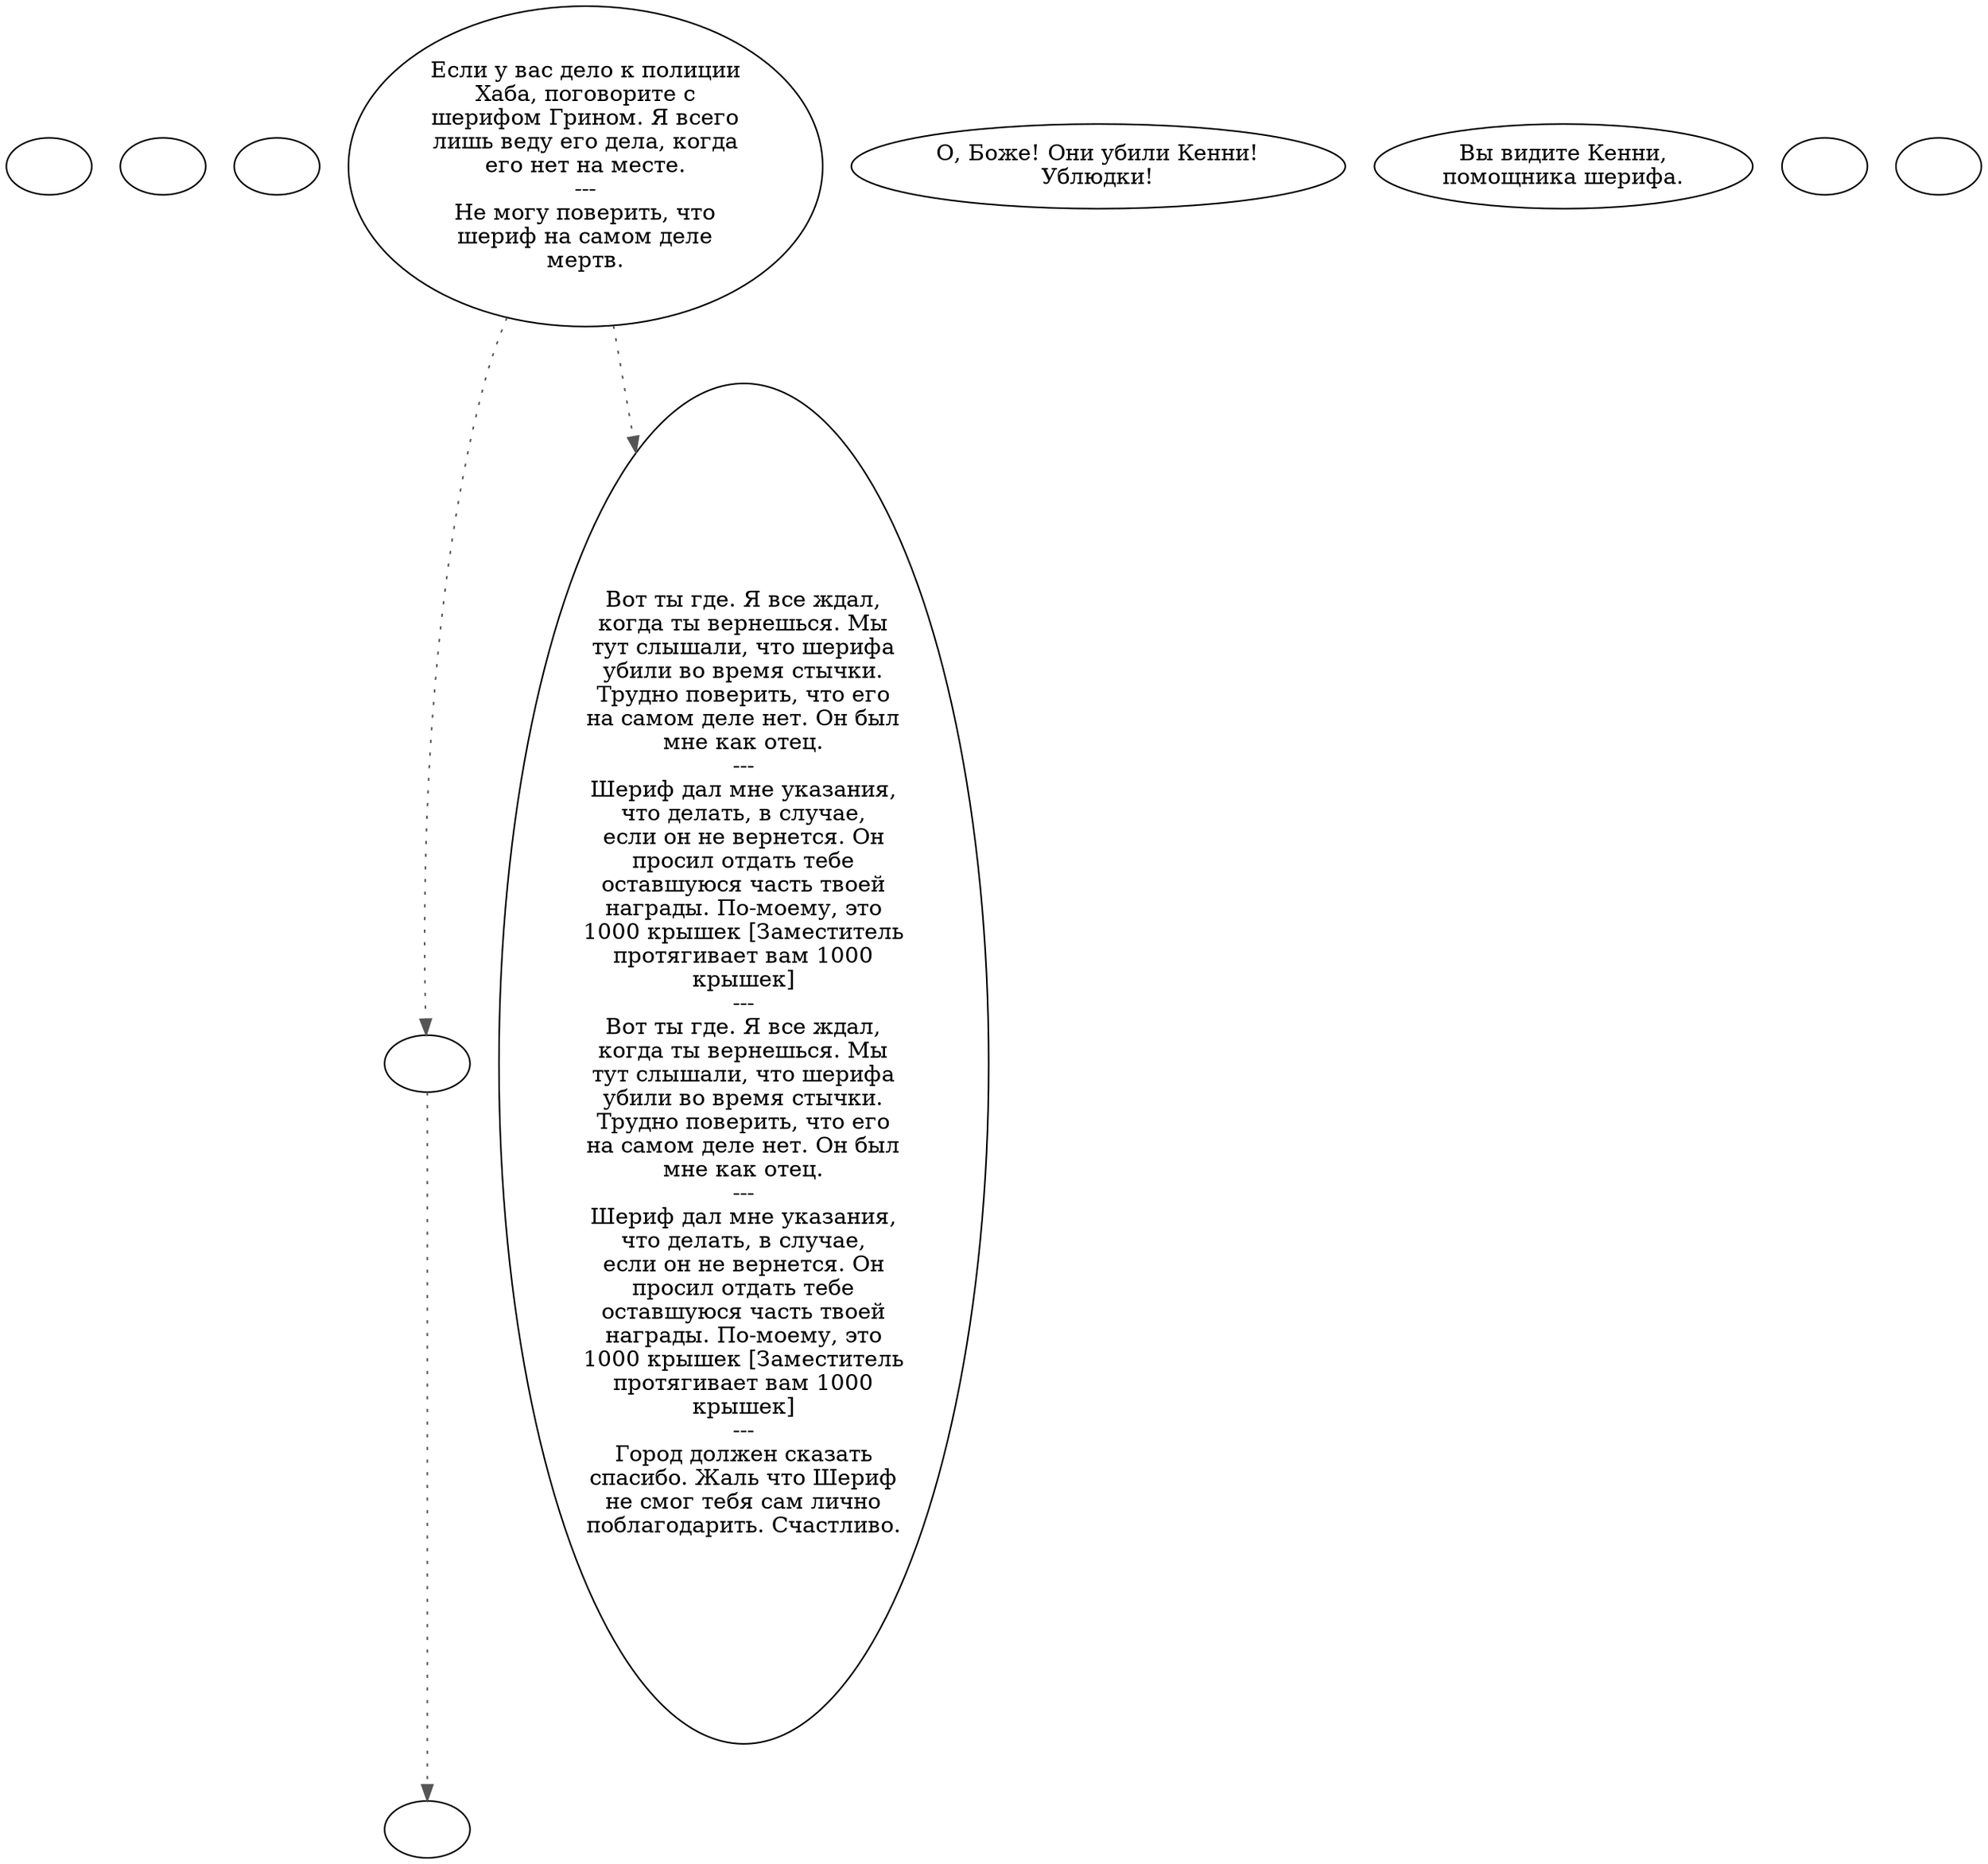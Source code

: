digraph kenny {
  "start" [style=filled       fillcolor="#FFFFFF"       color="#000000"]
  "start" [label=""]
  "critter_p_proc" [style=filled       fillcolor="#FFFFFF"       color="#000000"]
  "critter_p_proc" [label=""]
  "pickup_p_proc" [style=filled       fillcolor="#FFFFFF"       color="#000000"]
  "pickup_p_proc" [label=""]
  "talk_p_proc" [style=filled       fillcolor="#FFFFFF"       color="#000000"]
  "talk_p_proc" -> "get_reaction" [style=dotted color="#555555"]
  "talk_p_proc" -> "Kenny00" [style=dotted color="#555555"]
  "talk_p_proc" [label="Если у вас дело к полиции\nХаба, поговорите с\nшерифом Грином. Я всего\nлишь веду его дела, когда\nего нет на месте.\n---\nНе могу поверить, что\nшериф на самом деле\nмертв."]
  "destroy_p_proc" [style=filled       fillcolor="#FFFFFF"       color="#000000"]
  "destroy_p_proc" [label="О, Боже! Они убили Кенни!\nУблюдки!"]
  "look_at_p_proc" [style=filled       fillcolor="#FFFFFF"       color="#000000"]
  "look_at_p_proc" [label="Вы видите Кенни,\nпомощника шерифа."]
  "damage_p_proc" [style=filled       fillcolor="#FFFFFF"       color="#000000"]
  "damage_p_proc" [label=""]
  "map_enter_p_proc" [style=filled       fillcolor="#FFFFFF"       color="#000000"]
  "map_enter_p_proc" [label=""]
  "Kenny00" [style=filled       fillcolor="#FFFFFF"       color="#000000"]
  "Kenny00" [label="Вот ты где. Я все ждал,\nкогда ты вернешься. Мы\nтут слышали, что шерифа\nубили во время стычки.\nТрудно поверить, что его\nна самом деле нет. Он был\nмне как отец.\n---\nШериф дал мне указания,\nчто делать, в случае,\nесли он не вернется. Он\nпросил отдать тебе\nоставшуюся часть твоей\nнаграды. По-моему, это\n1000 крышек [Заместитель\nпротягивает вам 1000\nкрышек]\n---\nВот ты где. Я все ждал,\nкогда ты вернешься. Мы\nтут слышали, что шерифа\nубили во время стычки.\nТрудно поверить, что его\nна самом деле нет. Он был\nмне как отец.\n---\nШериф дал мне указания,\nчто делать, в случае,\nесли он не вернется. Он\nпросил отдать тебе\nоставшуюся часть твоей\nнаграды. По-моему, это\n1000 крышек [Заместитель\nпротягивает вам 1000\nкрышек]\n---\nГород должен сказать\nспасибо. Жаль что Шериф\nне смог тебя сам лично\nпоблагодарить. Счастливо."]
  "get_reaction" [style=filled       fillcolor="#FFFFFF"       color="#000000"]
  "get_reaction" -> "ReactToLevel" [style=dotted color="#555555"]
  "get_reaction" [label=""]
  "ReactToLevel" [style=filled       fillcolor="#FFFFFF"       color="#000000"]
  "ReactToLevel" [label=""]
}